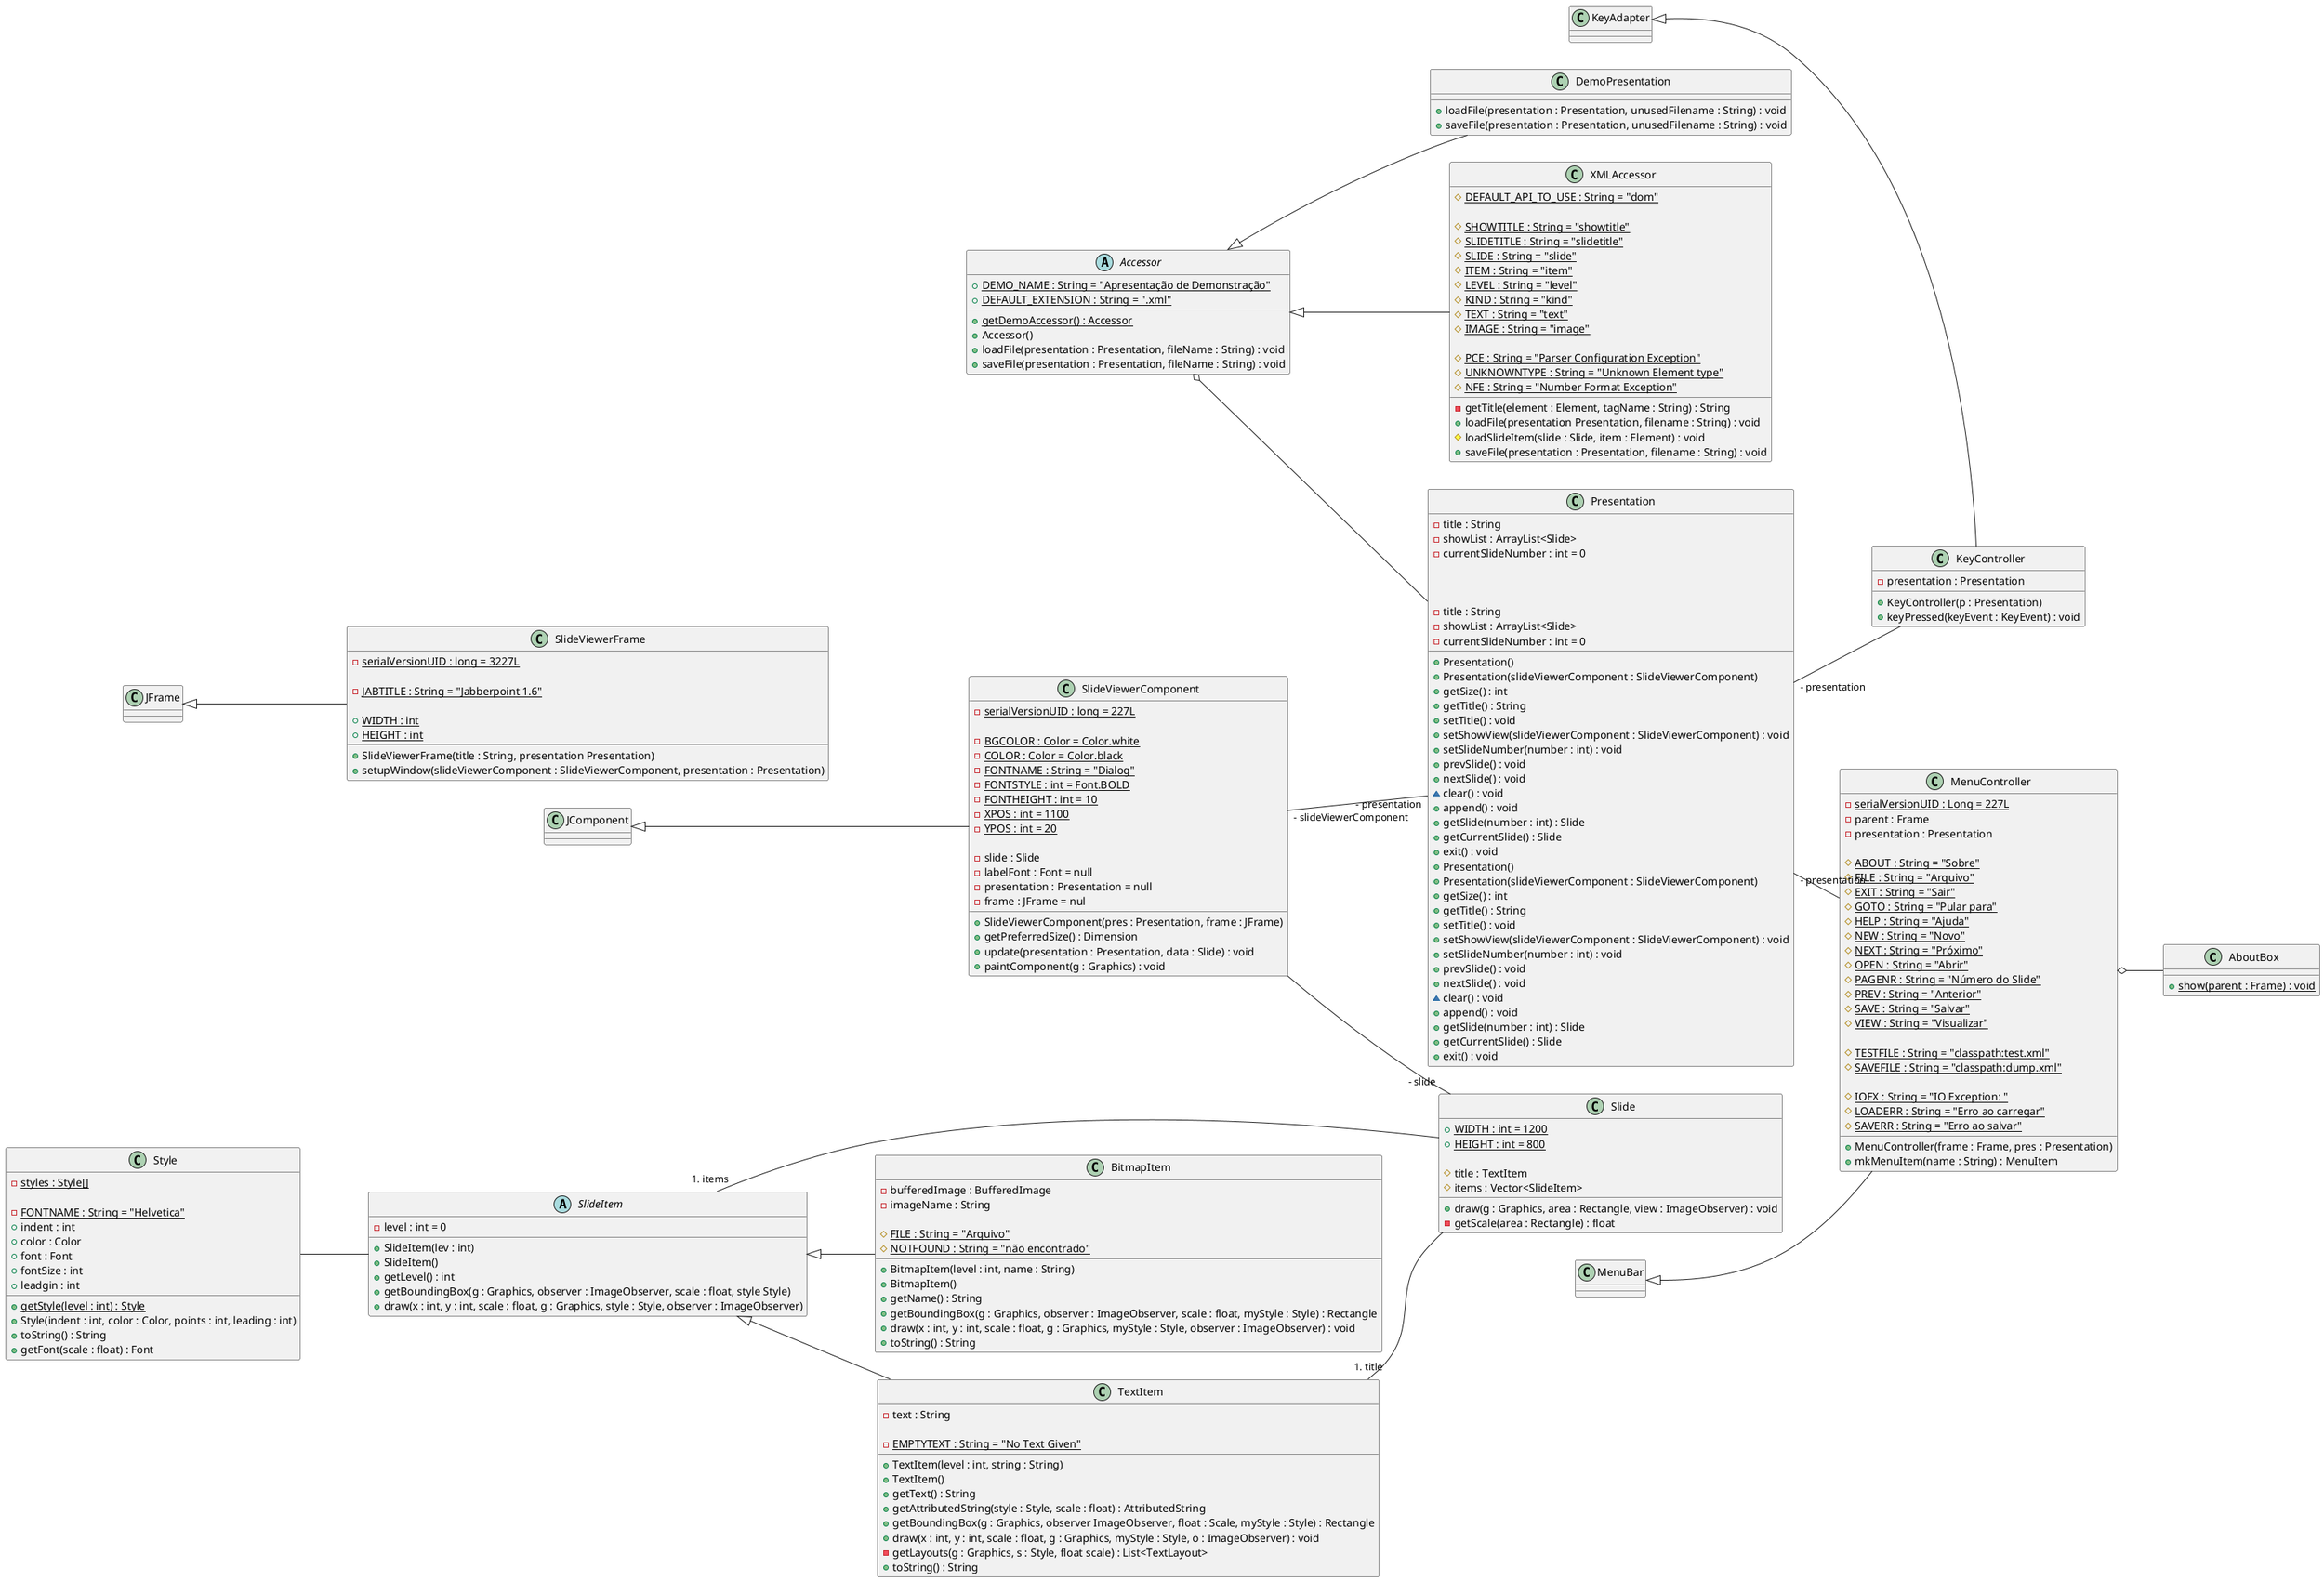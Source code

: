 @startuml DiagramaGeral
left to right direction
class AboutBox {

  + {static} show(parent : Frame) : void

}

abstract class Accessor {

  + {static} DEMO_NAME : String = "Apresentação de Demonstração"
  + {static} DEFAULT_EXTENSION : String = ".xml"

  + {static} getDemoAccessor() : Accessor
  + Accessor()
  + loadFile(presentation : Presentation, fileName : String) : void
  + saveFile(presentation : Presentation, fileName : String) : void

}

class BitmapItem {

  - bufferedImage : BufferedImage
  - imageName : String

  # {static} FILE : String = "Arquivo"
  # {static} NOTFOUND : String = "não encontrado"

  + BitmapItem(level : int, name : String)
  + BitmapItem()
  + getName() : String
  + getBoundingBox(g : Graphics, observer : ImageObserver, scale : float, myStyle : Style) : Rectangle
  + draw(x : int, y : int, scale : float, g : Graphics, myStyle : Style, observer : ImageObserver) : void
  + toString() : String

}

class DemoPresentation {

  + loadFile(presentation : Presentation, unusedFilename : String) : void
  + saveFile(presentation : Presentation, unusedFilename : String) : void

}

class KeyController {

  - presentation : Presentation

  + KeyController(p : Presentation)
  + keyPressed(keyEvent : KeyEvent) : void

}


class MenuController {

  - {static} serialVersionUID : Long = 227L
  - parent : Frame
  - presentation : Presentation

  # {static} ABOUT : String = "Sobre"
  # {static} FILE : String = "Arquivo"
  # {static} EXIT : String = "Sair"
  # {static} GOTO : String = "Pular para"
  # {static} HELP : String = "Ajuda"
  # {static} NEW : String = "Novo"
  # {static} NEXT : String = "Próximo"
  # {static} OPEN : String = "Abrir"
  # {static} PAGENR : String = "Número do Slide"
  # {static} PREV : String = "Anterior"
  # {static} SAVE : String = "Salvar"
  # {static} VIEW : String = "Visualizar"

  # {static} TESTFILE : String = "classpath:test.xml"
  # {static} SAVEFILE : String = "classpath:dump.xml"

  # {static} IOEX : String = "IO Exception: "
  # {static} LOADERR : String = "Erro ao carregar"
  # {static} SAVERR : String = "Erro ao salvar"

  + MenuController(frame : Frame, pres : Presentation)
  + mkMenuItem(name : String) : MenuItem

}

class Presentation {

  - title : String
  - showList : ArrayList<Slide>
  - currentSlideNumber : int = 0

  + Presentation()
  + Presentation(slideViewerComponent : SlideViewerComponent)
  + getSize() : int
  + getTitle() : String
  + setTitle() : void
  + setShowView(slideViewerComponent : SlideViewerComponent) : void
  + setSlideNumber(number : int) : void
  + prevSlide() : void
  + nextSlide() : void
  ~ clear() : void
  + append() : void
  + getSlide(number : int) : Slide
  + getCurrentSlide() : Slide
  + exit() : void

}

class Presentation {

  - title : String
  - showList : ArrayList<Slide>
  - currentSlideNumber : int = 0

  + Presentation()
  + Presentation(slideViewerComponent : SlideViewerComponent)
  + getSize() : int
  + getTitle() : String
  + setTitle() : void
  + setShowView(slideViewerComponent : SlideViewerComponent) : void
  + setSlideNumber(number : int) : void
  + prevSlide() : void
  + nextSlide() : void
  ~ clear() : void
  + append() : void
  + getSlide(number : int) : Slide
  + getCurrentSlide() : Slide
  + exit() : void

}

class Slide {

  + {static} WIDTH : int = 1200
  + {static} HEIGHT : int = 800

  # title : TextItem
  # items : Vector<SlideItem>

  + draw(g : Graphics, area : Rectangle, view : ImageObserver) : void
  - getScale(area : Rectangle) : float

}

abstract class SlideItem {

  - level : int = 0

  + SlideItem(lev : int)
  + SlideItem()
  + getLevel() : int
  + getBoundingBox(g : Graphics, observer : ImageObserver, scale : float, style Style)
  + draw(x : int, y : int, scale : float, g : Graphics, style : Style, observer : ImageObserver)

}

class SlideViewerComponent{

  - {static} serialVersionUID : long = 227L

  - {static} BGCOLOR : Color = Color.white
  - {static} COLOR : Color = Color.black
  - {static} FONTNAME : String = "Dialog"
  - {static} FONTSTYLE : int = Font.BOLD
  - {static} FONTHEIGHT : int = 10
  - {static} XPOS : int = 1100
  - {static} YPOS : int = 20

  - slide : Slide
  - labelFont : Font = null
  - presentation : Presentation = null
  - frame : JFrame = nul

  + SlideViewerComponent(pres : Presentation, frame : JFrame)
  + getPreferredSize() : Dimension
  + update(presentation : Presentation, data : Slide) : void
  + paintComponent(g : Graphics) : void

}

class SlideViewerFrame {

  - {static} serialVersionUID : long = 3227L

  - {static} JABTITLE : String = "Jabberpoint 1.6"

  + {static} WIDTH : int
  + {static} HEIGHT : int

  + SlideViewerFrame(title : String, presentation Presentation)
  + setupWindow(slideViewerComponent : SlideViewerComponent, presentation : Presentation)

}

class Style {

  - {static} styles : Style[]

  - {static} FONTNAME : String = "Helvetica"
  + indent : int
  + color : Color
  + font : Font
  + fontSize : int
  + leadgin : int

  + {static} getStyle(level : int) : Style
  + Style(indent : int, color : Color, points : int, leading : int)
  + toString() : String
  + getFont(scale : float) : Font

}

class TextItem {

  - text : String

  - {static} EMPTYTEXT : String = "No Text Given"

  + TextItem(level : int, string : String)
  + TextItem()
  + getText() : String
  + getAttributedString(style : Style, scale : float) : AttributedString
  + getBoundingBox(g : Graphics, observer ImageObserver, float : Scale, myStyle : Style) : Rectangle
  + draw(x : int, y : int, scale : float, g : Graphics, myStyle : Style, o : ImageObserver) : void
  - getLayouts(g : Graphics, s : Style, float scale) : List<TextLayout>
  + toString() : String

}

class XMLAccessor {

  # {static} DEFAULT_API_TO_USE : String = "dom"

  # {static} SHOWTITLE : String = "showtitle"
  # {static} SLIDETITLE : String = "slidetitle"
  # {static} SLIDE : String = "slide"
  # {static} ITEM : String = "item"
  # {static} LEVEL : String = "level"
  # {static} KIND : String = "kind"
  # {static} TEXT : String = "text"
  # {static} IMAGE : String = "image"

  # {static} PCE : String = "Parser Configuration Exception"
  # {static} UNKNOWNTYPE : String = "Unknown Element type"
  # {static} NFE : String = "Number Format Exception"

  - getTitle(element : Element, tagName : String) : String
  + loadFile(presentation Presentation, filename : String) : void
  # loadSlideItem(slide : Slide, item : Element) : void
  + saveFile(presentation : Presentation, filename : String) : void

}

SlideItem <|-- BitmapItem
Accessor <|-- DemoPresentation
KeyAdapter <|-- KeyController
MenuBar <|-- MenuController
JComponent <|-- SlideViewerComponent
JFrame <|-- SlideViewerFrame
SlideItem <|-- TextItem
Accessor <|-- XMLAccessor

Accessor o-- Presentation
Presentation "- presentation" -- KeyController
Presentation "- presentation" -- MenuController
SlideViewerComponent "- slideViewerComponent" -- "- presentation" Presentation
SlideItem "# items" -- Slide
Style -- SlideItem
MenuController o-- AboutBox
SlideViewerComponent -- "- slide" Slide
TextItem "# title"-- Slide

@enduml
